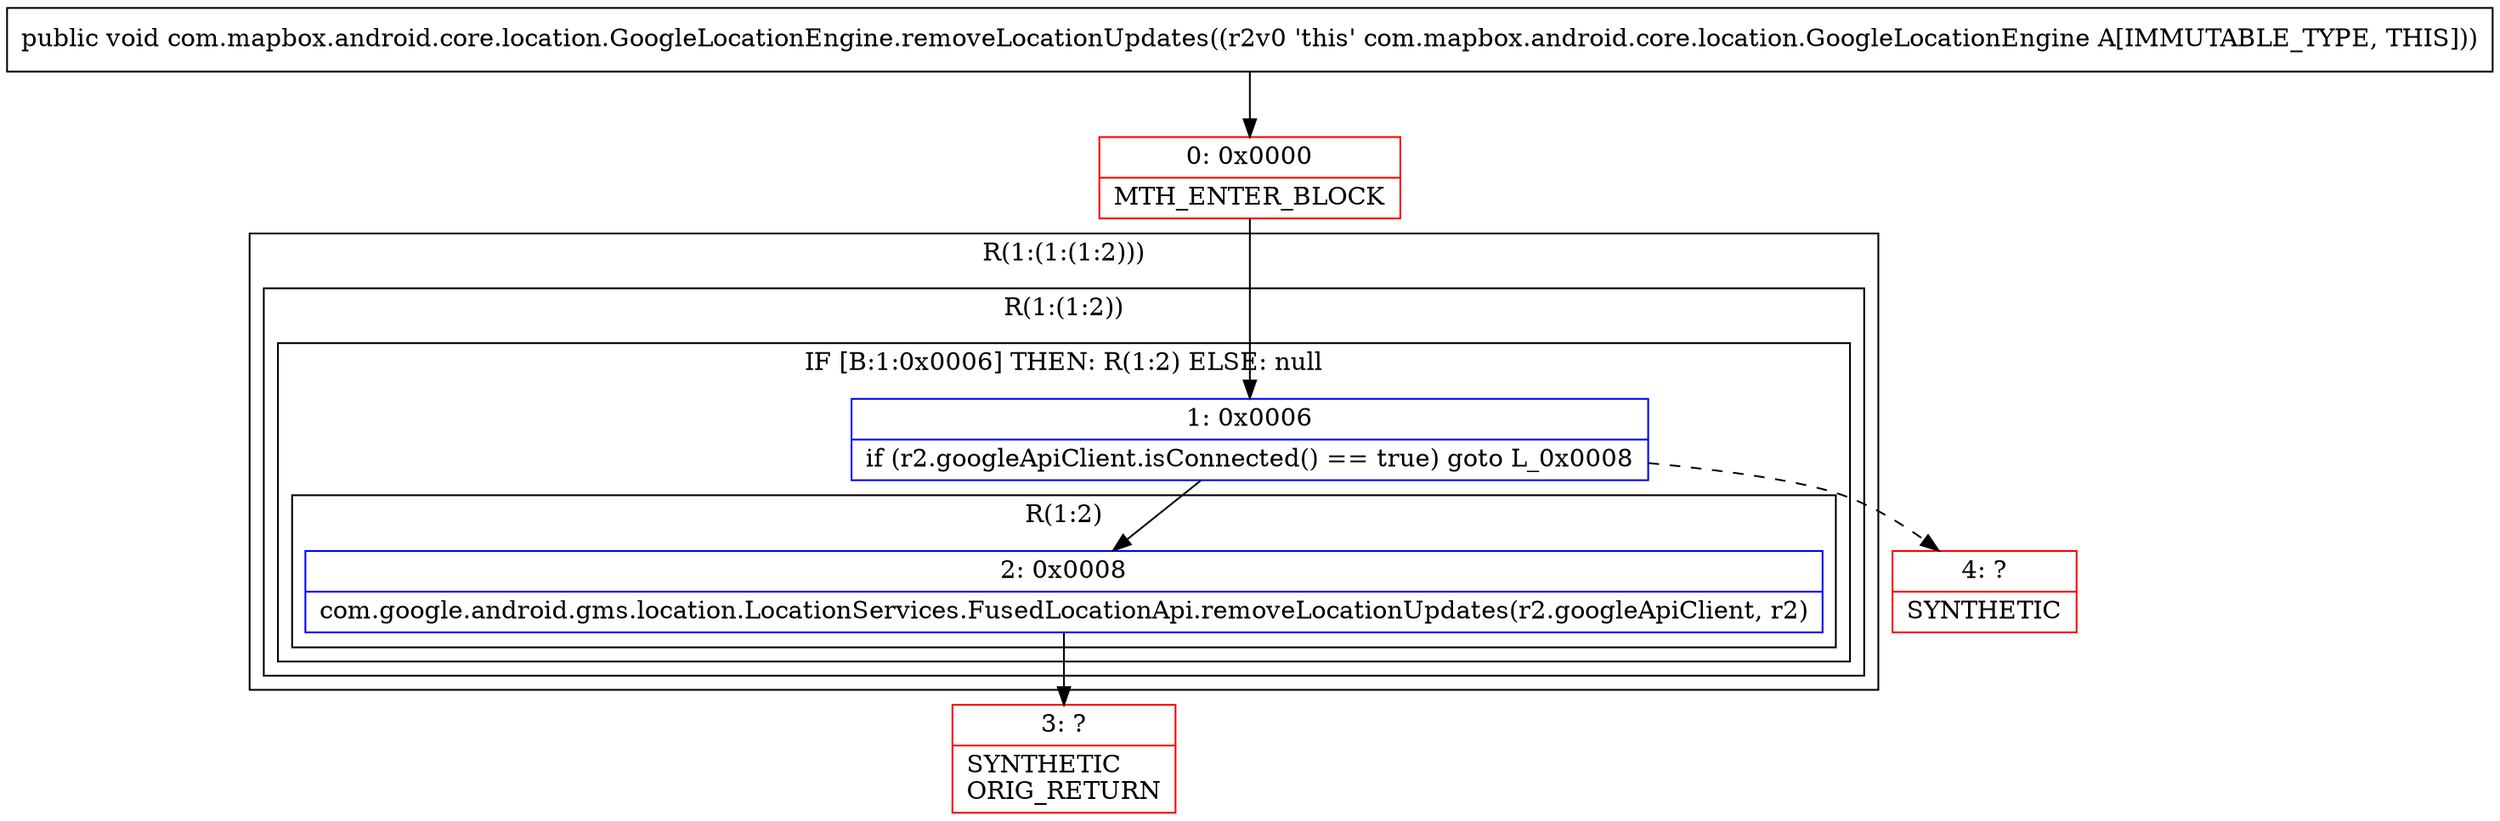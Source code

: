 digraph "CFG forcom.mapbox.android.core.location.GoogleLocationEngine.removeLocationUpdates()V" {
subgraph cluster_Region_655873057 {
label = "R(1:(1:(1:2)))";
node [shape=record,color=blue];
subgraph cluster_Region_2119322130 {
label = "R(1:(1:2))";
node [shape=record,color=blue];
subgraph cluster_IfRegion_1024805083 {
label = "IF [B:1:0x0006] THEN: R(1:2) ELSE: null";
node [shape=record,color=blue];
Node_1 [shape=record,label="{1\:\ 0x0006|if (r2.googleApiClient.isConnected() == true) goto L_0x0008\l}"];
subgraph cluster_Region_1636944147 {
label = "R(1:2)";
node [shape=record,color=blue];
Node_2 [shape=record,label="{2\:\ 0x0008|com.google.android.gms.location.LocationServices.FusedLocationApi.removeLocationUpdates(r2.googleApiClient, r2)\l}"];
}
}
}
}
Node_0 [shape=record,color=red,label="{0\:\ 0x0000|MTH_ENTER_BLOCK\l}"];
Node_3 [shape=record,color=red,label="{3\:\ ?|SYNTHETIC\lORIG_RETURN\l}"];
Node_4 [shape=record,color=red,label="{4\:\ ?|SYNTHETIC\l}"];
MethodNode[shape=record,label="{public void com.mapbox.android.core.location.GoogleLocationEngine.removeLocationUpdates((r2v0 'this' com.mapbox.android.core.location.GoogleLocationEngine A[IMMUTABLE_TYPE, THIS])) }"];
MethodNode -> Node_0;
Node_1 -> Node_2;
Node_1 -> Node_4[style=dashed];
Node_2 -> Node_3;
Node_0 -> Node_1;
}

